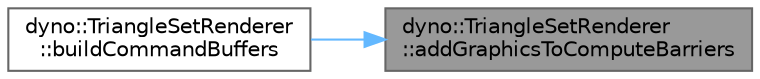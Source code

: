 digraph "dyno::TriangleSetRenderer::addGraphicsToComputeBarriers"
{
 // LATEX_PDF_SIZE
  bgcolor="transparent";
  edge [fontname=Helvetica,fontsize=10,labelfontname=Helvetica,labelfontsize=10];
  node [fontname=Helvetica,fontsize=10,shape=box,height=0.2,width=0.4];
  rankdir="RL";
  Node1 [id="Node000001",label="dyno::TriangleSetRenderer\l::addGraphicsToComputeBarriers",height=0.2,width=0.4,color="gray40", fillcolor="grey60", style="filled", fontcolor="black",tooltip=" "];
  Node1 -> Node2 [id="edge1_Node000001_Node000002",dir="back",color="steelblue1",style="solid",tooltip=" "];
  Node2 [id="Node000002",label="dyno::TriangleSetRenderer\l::buildCommandBuffers",height=0.2,width=0.4,color="grey40", fillcolor="white", style="filled",URL="$classdyno_1_1_triangle_set_renderer.html#a87afd4416039b6e170cf9a5909df2d23",tooltip=" "];
}
